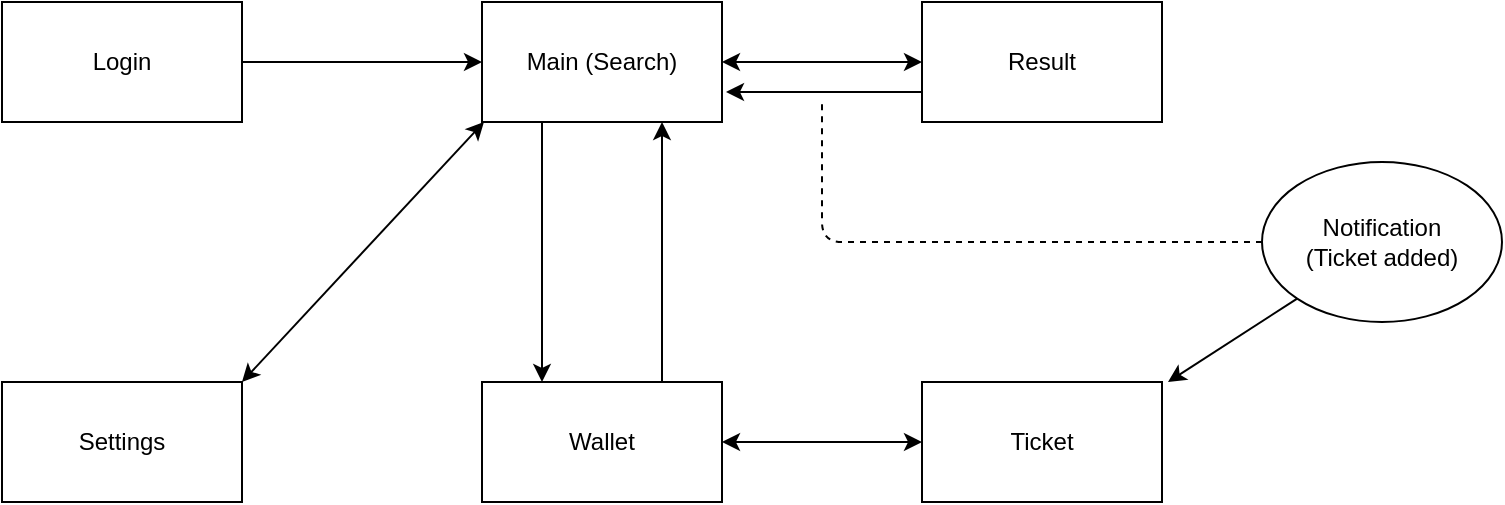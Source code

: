 <mxfile version="10.6.7" type="device"><diagram id="RlWkJXOE-qXJIyxFsgKj" name="Page-1"><mxGraphModel dx="842" dy="625" grid="1" gridSize="10" guides="1" tooltips="1" connect="1" arrows="1" fold="1" page="1" pageScale="1" pageWidth="827" pageHeight="1169" math="0" shadow="0"><root><mxCell id="0"/><mxCell id="1" parent="0"/><mxCell id="hvKizNX7r6wyFefSpld3-1" value="Login" style="rounded=0;whiteSpace=wrap;html=1;" vertex="1" parent="1"><mxGeometry x="20" y="20" width="120" height="60" as="geometry"/></mxCell><mxCell id="hvKizNX7r6wyFefSpld3-3" value="" style="endArrow=classic;html=1;exitX=1;exitY=0.5;exitDx=0;exitDy=0;" edge="1" parent="1" source="hvKizNX7r6wyFefSpld3-1"><mxGeometry width="50" height="50" relative="1" as="geometry"><mxPoint x="20" y="150" as="sourcePoint"/><mxPoint x="260" y="50" as="targetPoint"/></mxGeometry></mxCell><mxCell id="hvKizNX7r6wyFefSpld3-4" value="Main (Search)" style="rounded=0;whiteSpace=wrap;html=1;" vertex="1" parent="1"><mxGeometry x="260" y="20" width="120" height="60" as="geometry"/></mxCell><mxCell id="hvKizNX7r6wyFefSpld3-5" value="Result" style="rounded=0;whiteSpace=wrap;html=1;" vertex="1" parent="1"><mxGeometry x="480" y="20" width="120" height="60" as="geometry"/></mxCell><mxCell id="hvKizNX7r6wyFefSpld3-7" value="" style="endArrow=classic;startArrow=classic;html=1;entryX=0;entryY=0.5;entryDx=0;entryDy=0;exitX=1;exitY=0.5;exitDx=0;exitDy=0;" edge="1" parent="1" source="hvKizNX7r6wyFefSpld3-4" target="hvKizNX7r6wyFefSpld3-5"><mxGeometry width="50" height="50" relative="1" as="geometry"><mxPoint x="20" y="150" as="sourcePoint"/><mxPoint x="70" y="100" as="targetPoint"/></mxGeometry></mxCell><mxCell id="hvKizNX7r6wyFefSpld3-8" value="Wallet" style="rounded=0;whiteSpace=wrap;html=1;" vertex="1" parent="1"><mxGeometry x="260" y="210" width="120" height="60" as="geometry"/></mxCell><mxCell id="hvKizNX7r6wyFefSpld3-9" value="Ticket" style="rounded=0;whiteSpace=wrap;html=1;" vertex="1" parent="1"><mxGeometry x="480" y="210" width="120" height="60" as="geometry"/></mxCell><mxCell id="hvKizNX7r6wyFefSpld3-10" value="Settings" style="rounded=0;whiteSpace=wrap;html=1;" vertex="1" parent="1"><mxGeometry x="20" y="210" width="120" height="60" as="geometry"/></mxCell><mxCell id="hvKizNX7r6wyFefSpld3-13" value="" style="endArrow=classic;startArrow=classic;html=1;entryX=0.008;entryY=1;entryDx=0;entryDy=0;entryPerimeter=0;" edge="1" parent="1" target="hvKizNX7r6wyFefSpld3-4"><mxGeometry width="50" height="50" relative="1" as="geometry"><mxPoint x="140" y="210" as="sourcePoint"/><mxPoint x="70" y="290" as="targetPoint"/></mxGeometry></mxCell><mxCell id="hvKizNX7r6wyFefSpld3-16" value="" style="endArrow=classic;html=1;exitX=0.25;exitY=1;exitDx=0;exitDy=0;entryX=0.25;entryY=0;entryDx=0;entryDy=0;" edge="1" parent="1" source="hvKizNX7r6wyFefSpld3-4" target="hvKizNX7r6wyFefSpld3-8"><mxGeometry width="50" height="50" relative="1" as="geometry"><mxPoint x="320" y="140" as="sourcePoint"/><mxPoint x="300" y="200" as="targetPoint"/></mxGeometry></mxCell><mxCell id="hvKizNX7r6wyFefSpld3-19" value="" style="endArrow=classic;startArrow=classic;html=1;entryX=0;entryY=0.5;entryDx=0;entryDy=0;exitX=1;exitY=0.5;exitDx=0;exitDy=0;" edge="1" parent="1" source="hvKizNX7r6wyFefSpld3-8" target="hvKizNX7r6wyFefSpld3-9"><mxGeometry width="50" height="50" relative="1" as="geometry"><mxPoint x="400" y="270" as="sourcePoint"/><mxPoint x="450" y="220" as="targetPoint"/></mxGeometry></mxCell><mxCell id="hvKizNX7r6wyFefSpld3-20" value="" style="endArrow=classic;html=1;entryX=0.75;entryY=1;entryDx=0;entryDy=0;exitX=0.75;exitY=0;exitDx=0;exitDy=0;" edge="1" parent="1" source="hvKizNX7r6wyFefSpld3-8" target="hvKizNX7r6wyFefSpld3-4"><mxGeometry width="50" height="50" relative="1" as="geometry"><mxPoint x="330" y="170" as="sourcePoint"/><mxPoint x="380" y="120" as="targetPoint"/></mxGeometry></mxCell><mxCell id="hvKizNX7r6wyFefSpld3-21" value="&lt;div&gt;Notification&lt;/div&gt;&lt;div&gt;(Ticket added)&lt;br&gt;&lt;/div&gt;" style="ellipse;whiteSpace=wrap;html=1;" vertex="1" parent="1"><mxGeometry x="650" y="100" width="120" height="80" as="geometry"/></mxCell><mxCell id="hvKizNX7r6wyFefSpld3-22" value="" style="endArrow=classic;html=1;entryX=1.025;entryY=0;entryDx=0;entryDy=0;entryPerimeter=0;exitX=0;exitY=1;exitDx=0;exitDy=0;" edge="1" parent="1" source="hvKizNX7r6wyFefSpld3-21" target="hvKizNX7r6wyFefSpld3-9"><mxGeometry width="50" height="50" relative="1" as="geometry"><mxPoint x="300" y="340" as="sourcePoint"/><mxPoint x="350" y="290" as="targetPoint"/></mxGeometry></mxCell><mxCell id="hvKizNX7r6wyFefSpld3-23" value="" style="endArrow=none;dashed=1;html=1;exitX=0;exitY=0.5;exitDx=0;exitDy=0;" edge="1" parent="1" source="hvKizNX7r6wyFefSpld3-21"><mxGeometry width="50" height="50" relative="1" as="geometry"><mxPoint x="300" y="340" as="sourcePoint"/><mxPoint x="430" y="70" as="targetPoint"/><Array as="points"><mxPoint x="430" y="140"/></Array></mxGeometry></mxCell><mxCell id="hvKizNX7r6wyFefSpld3-24" value="" style="endArrow=classic;html=1;exitX=0;exitY=0.75;exitDx=0;exitDy=0;" edge="1" parent="1" source="hvKizNX7r6wyFefSpld3-5"><mxGeometry width="50" height="50" relative="1" as="geometry"><mxPoint x="20" y="340" as="sourcePoint"/><mxPoint x="382" y="65" as="targetPoint"/></mxGeometry></mxCell></root></mxGraphModel></diagram></mxfile>
